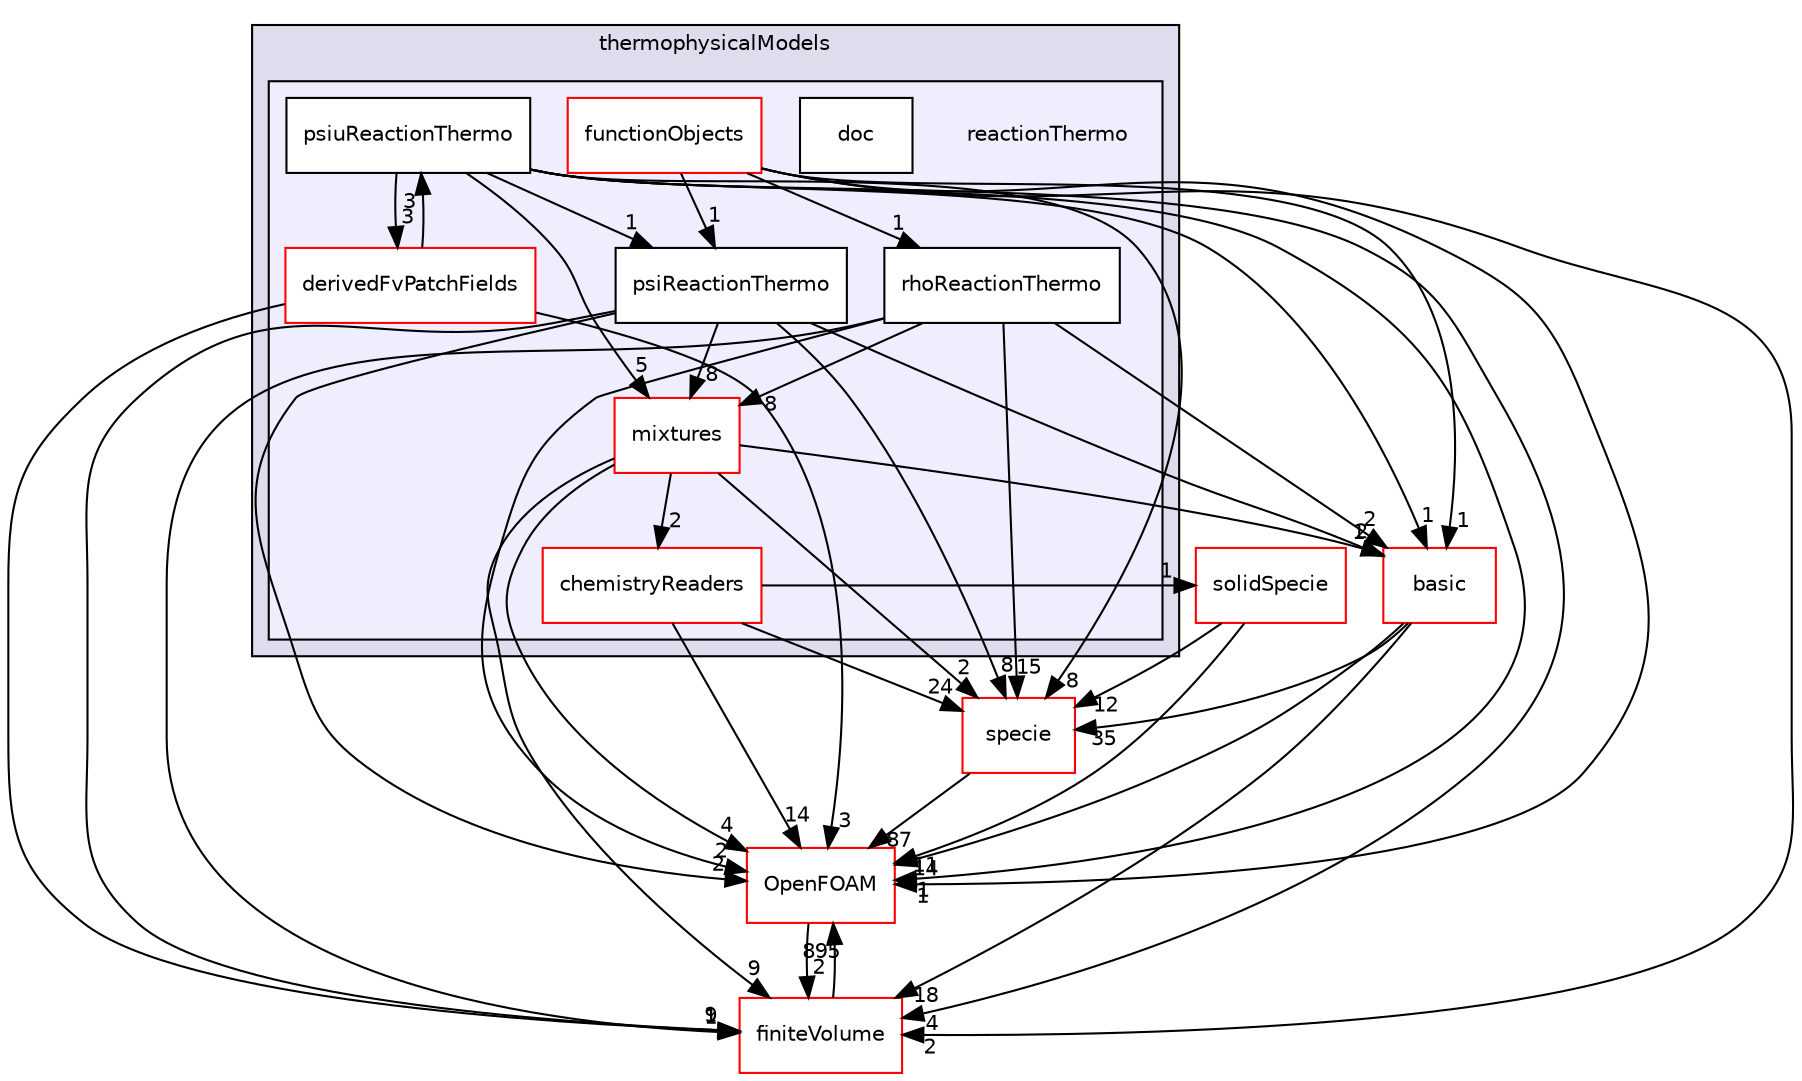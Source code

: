 digraph "src/thermophysicalModels/reactionThermo" {
  bgcolor=transparent;
  compound=true
  node [ fontsize="10", fontname="Helvetica"];
  edge [ labelfontsize="10", labelfontname="Helvetica"];
  subgraph clusterdir_2778d089ec5c4f66810b11f753867003 {
    graph [ bgcolor="#ddddee", pencolor="black", label="thermophysicalModels" fontname="Helvetica", fontsize="10", URL="dir_2778d089ec5c4f66810b11f753867003.html"]
  subgraph clusterdir_87c7a4a86ffb283740ec390ea55551cb {
    graph [ bgcolor="#eeeeff", pencolor="black", label="" URL="dir_87c7a4a86ffb283740ec390ea55551cb.html"];
    dir_87c7a4a86ffb283740ec390ea55551cb [shape=plaintext label="reactionThermo"];
    dir_d6ca8f970bca45fc70c046b4a0fab377 [shape=box label="chemistryReaders" color="red" fillcolor="white" style="filled" URL="dir_d6ca8f970bca45fc70c046b4a0fab377.html"];
    dir_b4a598cc3c8559f97d66ffab99cf62b6 [shape=box label="derivedFvPatchFields" color="red" fillcolor="white" style="filled" URL="dir_b4a598cc3c8559f97d66ffab99cf62b6.html"];
    dir_c4b8a2ac1094f01226ad308ba2cc449e [shape=box label="doc" color="black" fillcolor="white" style="filled" URL="dir_c4b8a2ac1094f01226ad308ba2cc449e.html"];
    dir_cf5cfed03378db5b28832509fd8a2dd8 [shape=box label="functionObjects" color="red" fillcolor="white" style="filled" URL="dir_cf5cfed03378db5b28832509fd8a2dd8.html"];
    dir_4c3899116fa10d6c6748b991d6c665d1 [shape=box label="mixtures" color="red" fillcolor="white" style="filled" URL="dir_4c3899116fa10d6c6748b991d6c665d1.html"];
    dir_06f148173e18b30571767a4646427f53 [shape=box label="psiReactionThermo" color="black" fillcolor="white" style="filled" URL="dir_06f148173e18b30571767a4646427f53.html"];
    dir_6ec41dc007f4135099c235859d62b1cb [shape=box label="psiuReactionThermo" color="black" fillcolor="white" style="filled" URL="dir_6ec41dc007f4135099c235859d62b1cb.html"];
    dir_1a3c3f461d6e95efbbe76e3f2afd24f9 [shape=box label="rhoReactionThermo" color="black" fillcolor="white" style="filled" URL="dir_1a3c3f461d6e95efbbe76e3f2afd24f9.html"];
  }
  }
  dir_9bd15774b555cf7259a6fa18f99fe99b [shape=box label="finiteVolume" color="red" URL="dir_9bd15774b555cf7259a6fa18f99fe99b.html"];
  dir_5c4bf53b114f4c9237cd4ef0431fc9bd [shape=box label="specie" color="red" URL="dir_5c4bf53b114f4c9237cd4ef0431fc9bd.html"];
  dir_640adc73b6f298758d016476c5bdb471 [shape=box label="solidSpecie" color="red" URL="dir_640adc73b6f298758d016476c5bdb471.html"];
  dir_c5473ff19b20e6ec4dfe5c310b3778a8 [shape=box label="OpenFOAM" color="red" URL="dir_c5473ff19b20e6ec4dfe5c310b3778a8.html"];
  dir_38cb9973e0eaf6834e10b18bff965c4b [shape=box label="basic" color="red" URL="dir_38cb9973e0eaf6834e10b18bff965c4b.html"];
  dir_4c3899116fa10d6c6748b991d6c665d1->dir_9bd15774b555cf7259a6fa18f99fe99b [headlabel="9", labeldistance=1.5 headhref="dir_003791_000814.html"];
  dir_4c3899116fa10d6c6748b991d6c665d1->dir_5c4bf53b114f4c9237cd4ef0431fc9bd [headlabel="2", labeldistance=1.5 headhref="dir_003791_001228.html"];
  dir_4c3899116fa10d6c6748b991d6c665d1->dir_d6ca8f970bca45fc70c046b4a0fab377 [headlabel="2", labeldistance=1.5 headhref="dir_003791_003780.html"];
  dir_4c3899116fa10d6c6748b991d6c665d1->dir_c5473ff19b20e6ec4dfe5c310b3778a8 [headlabel="4", labeldistance=1.5 headhref="dir_003791_002151.html"];
  dir_4c3899116fa10d6c6748b991d6c665d1->dir_38cb9973e0eaf6834e10b18bff965c4b [headlabel="1", labeldistance=1.5 headhref="dir_003791_003668.html"];
  dir_9bd15774b555cf7259a6fa18f99fe99b->dir_c5473ff19b20e6ec4dfe5c310b3778a8 [headlabel="895", labeldistance=1.5 headhref="dir_000814_002151.html"];
  dir_5c4bf53b114f4c9237cd4ef0431fc9bd->dir_c5473ff19b20e6ec4dfe5c310b3778a8 [headlabel="87", labeldistance=1.5 headhref="dir_001228_002151.html"];
  dir_d6ca8f970bca45fc70c046b4a0fab377->dir_5c4bf53b114f4c9237cd4ef0431fc9bd [headlabel="24", labeldistance=1.5 headhref="dir_003780_001228.html"];
  dir_d6ca8f970bca45fc70c046b4a0fab377->dir_640adc73b6f298758d016476c5bdb471 [headlabel="1", labeldistance=1.5 headhref="dir_003780_003814.html"];
  dir_d6ca8f970bca45fc70c046b4a0fab377->dir_c5473ff19b20e6ec4dfe5c310b3778a8 [headlabel="14", labeldistance=1.5 headhref="dir_003780_002151.html"];
  dir_b4a598cc3c8559f97d66ffab99cf62b6->dir_9bd15774b555cf7259a6fa18f99fe99b [headlabel="9", labeldistance=1.5 headhref="dir_003784_000814.html"];
  dir_b4a598cc3c8559f97d66ffab99cf62b6->dir_6ec41dc007f4135099c235859d62b1cb [headlabel="3", labeldistance=1.5 headhref="dir_003784_003805.html"];
  dir_b4a598cc3c8559f97d66ffab99cf62b6->dir_c5473ff19b20e6ec4dfe5c310b3778a8 [headlabel="3", labeldistance=1.5 headhref="dir_003784_002151.html"];
  dir_6ec41dc007f4135099c235859d62b1cb->dir_4c3899116fa10d6c6748b991d6c665d1 [headlabel="5", labeldistance=1.5 headhref="dir_003805_003791.html"];
  dir_6ec41dc007f4135099c235859d62b1cb->dir_9bd15774b555cf7259a6fa18f99fe99b [headlabel="4", labeldistance=1.5 headhref="dir_003805_000814.html"];
  dir_6ec41dc007f4135099c235859d62b1cb->dir_5c4bf53b114f4c9237cd4ef0431fc9bd [headlabel="8", labeldistance=1.5 headhref="dir_003805_001228.html"];
  dir_6ec41dc007f4135099c235859d62b1cb->dir_b4a598cc3c8559f97d66ffab99cf62b6 [headlabel="3", labeldistance=1.5 headhref="dir_003805_003784.html"];
  dir_6ec41dc007f4135099c235859d62b1cb->dir_c5473ff19b20e6ec4dfe5c310b3778a8 [headlabel="1", labeldistance=1.5 headhref="dir_003805_002151.html"];
  dir_6ec41dc007f4135099c235859d62b1cb->dir_06f148173e18b30571767a4646427f53 [headlabel="1", labeldistance=1.5 headhref="dir_003805_003804.html"];
  dir_6ec41dc007f4135099c235859d62b1cb->dir_38cb9973e0eaf6834e10b18bff965c4b [headlabel="1", labeldistance=1.5 headhref="dir_003805_003668.html"];
  dir_640adc73b6f298758d016476c5bdb471->dir_5c4bf53b114f4c9237cd4ef0431fc9bd [headlabel="12", labeldistance=1.5 headhref="dir_003814_001228.html"];
  dir_640adc73b6f298758d016476c5bdb471->dir_c5473ff19b20e6ec4dfe5c310b3778a8 [headlabel="11", labeldistance=1.5 headhref="dir_003814_002151.html"];
  dir_1a3c3f461d6e95efbbe76e3f2afd24f9->dir_4c3899116fa10d6c6748b991d6c665d1 [headlabel="8", labeldistance=1.5 headhref="dir_003806_003791.html"];
  dir_1a3c3f461d6e95efbbe76e3f2afd24f9->dir_9bd15774b555cf7259a6fa18f99fe99b [headlabel="1", labeldistance=1.5 headhref="dir_003806_000814.html"];
  dir_1a3c3f461d6e95efbbe76e3f2afd24f9->dir_5c4bf53b114f4c9237cd4ef0431fc9bd [headlabel="15", labeldistance=1.5 headhref="dir_003806_001228.html"];
  dir_1a3c3f461d6e95efbbe76e3f2afd24f9->dir_c5473ff19b20e6ec4dfe5c310b3778a8 [headlabel="2", labeldistance=1.5 headhref="dir_003806_002151.html"];
  dir_1a3c3f461d6e95efbbe76e3f2afd24f9->dir_38cb9973e0eaf6834e10b18bff965c4b [headlabel="2", labeldistance=1.5 headhref="dir_003806_003668.html"];
  dir_cf5cfed03378db5b28832509fd8a2dd8->dir_9bd15774b555cf7259a6fa18f99fe99b [headlabel="2", labeldistance=1.5 headhref="dir_003789_000814.html"];
  dir_cf5cfed03378db5b28832509fd8a2dd8->dir_1a3c3f461d6e95efbbe76e3f2afd24f9 [headlabel="1", labeldistance=1.5 headhref="dir_003789_003806.html"];
  dir_cf5cfed03378db5b28832509fd8a2dd8->dir_c5473ff19b20e6ec4dfe5c310b3778a8 [headlabel="1", labeldistance=1.5 headhref="dir_003789_002151.html"];
  dir_cf5cfed03378db5b28832509fd8a2dd8->dir_06f148173e18b30571767a4646427f53 [headlabel="1", labeldistance=1.5 headhref="dir_003789_003804.html"];
  dir_cf5cfed03378db5b28832509fd8a2dd8->dir_38cb9973e0eaf6834e10b18bff965c4b [headlabel="1", labeldistance=1.5 headhref="dir_003789_003668.html"];
  dir_c5473ff19b20e6ec4dfe5c310b3778a8->dir_9bd15774b555cf7259a6fa18f99fe99b [headlabel="2", labeldistance=1.5 headhref="dir_002151_000814.html"];
  dir_06f148173e18b30571767a4646427f53->dir_4c3899116fa10d6c6748b991d6c665d1 [headlabel="8", labeldistance=1.5 headhref="dir_003804_003791.html"];
  dir_06f148173e18b30571767a4646427f53->dir_9bd15774b555cf7259a6fa18f99fe99b [headlabel="1", labeldistance=1.5 headhref="dir_003804_000814.html"];
  dir_06f148173e18b30571767a4646427f53->dir_5c4bf53b114f4c9237cd4ef0431fc9bd [headlabel="8", labeldistance=1.5 headhref="dir_003804_001228.html"];
  dir_06f148173e18b30571767a4646427f53->dir_c5473ff19b20e6ec4dfe5c310b3778a8 [headlabel="2", labeldistance=1.5 headhref="dir_003804_002151.html"];
  dir_06f148173e18b30571767a4646427f53->dir_38cb9973e0eaf6834e10b18bff965c4b [headlabel="2", labeldistance=1.5 headhref="dir_003804_003668.html"];
  dir_38cb9973e0eaf6834e10b18bff965c4b->dir_9bd15774b555cf7259a6fa18f99fe99b [headlabel="18", labeldistance=1.5 headhref="dir_003668_000814.html"];
  dir_38cb9973e0eaf6834e10b18bff965c4b->dir_5c4bf53b114f4c9237cd4ef0431fc9bd [headlabel="35", labeldistance=1.5 headhref="dir_003668_001228.html"];
  dir_38cb9973e0eaf6834e10b18bff965c4b->dir_c5473ff19b20e6ec4dfe5c310b3778a8 [headlabel="14", labeldistance=1.5 headhref="dir_003668_002151.html"];
}
